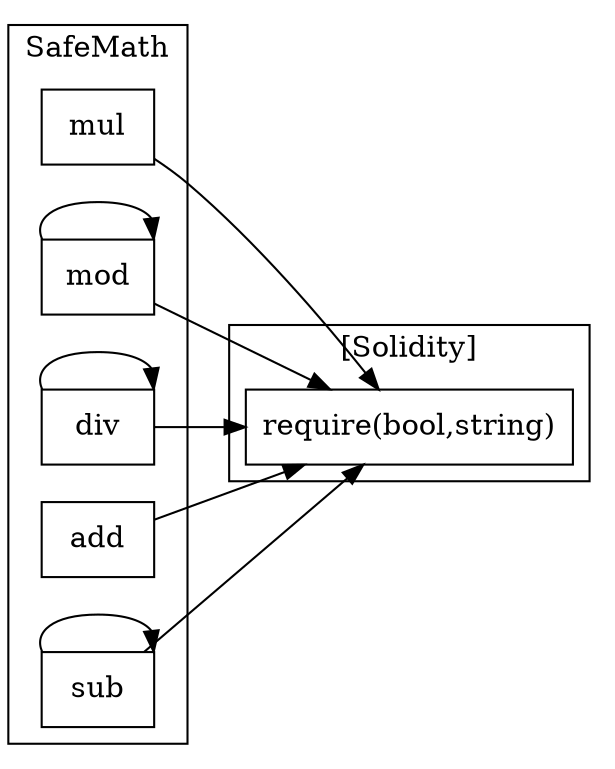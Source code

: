 strict digraph {
rankdir="LR"
node [shape=box]
subgraph cluster_414_SafeMath {
label = "SafeMath"
"414_mul" [label="mul"]
"414_mod" [label="mod"]
"414_div" [label="div"]
"414_add" [label="add"]
"414_sub" [label="sub"]
"414_div" -> "414_div"
"414_mod" -> "414_mod"
"414_sub" -> "414_sub"
}subgraph cluster_solidity {
label = "[Solidity]"
"require(bool,string)" 
"414_mul" -> "require(bool,string)"
"414_sub" -> "require(bool,string)"
"414_div" -> "require(bool,string)"
"414_mod" -> "require(bool,string)"
"414_add" -> "require(bool,string)"
}
}